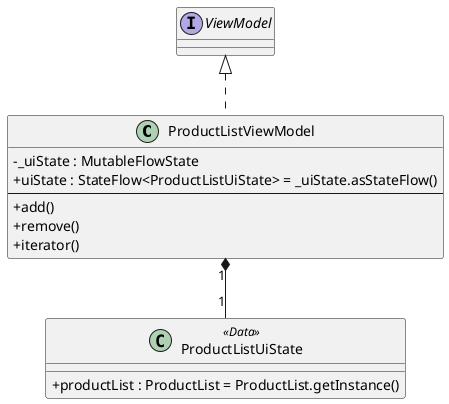 @startuml ProductListViewModel

skinparam ClassAttributeIconSize 0

class ProductListViewModel {
    - _uiState : MutableFlowState
    + uiState : StateFlow<ProductListUiState> = _uiState.asStateFlow()
    --
    + add()
    + remove()
    + iterator()
}

class ProductListUiState <<Data>> {
    + productList : ProductList = ProductList.getInstance()
}

class ProductListViewModel implements ViewModel

ProductListViewModel "1" *-- "1" ProductListUiState

@enduml